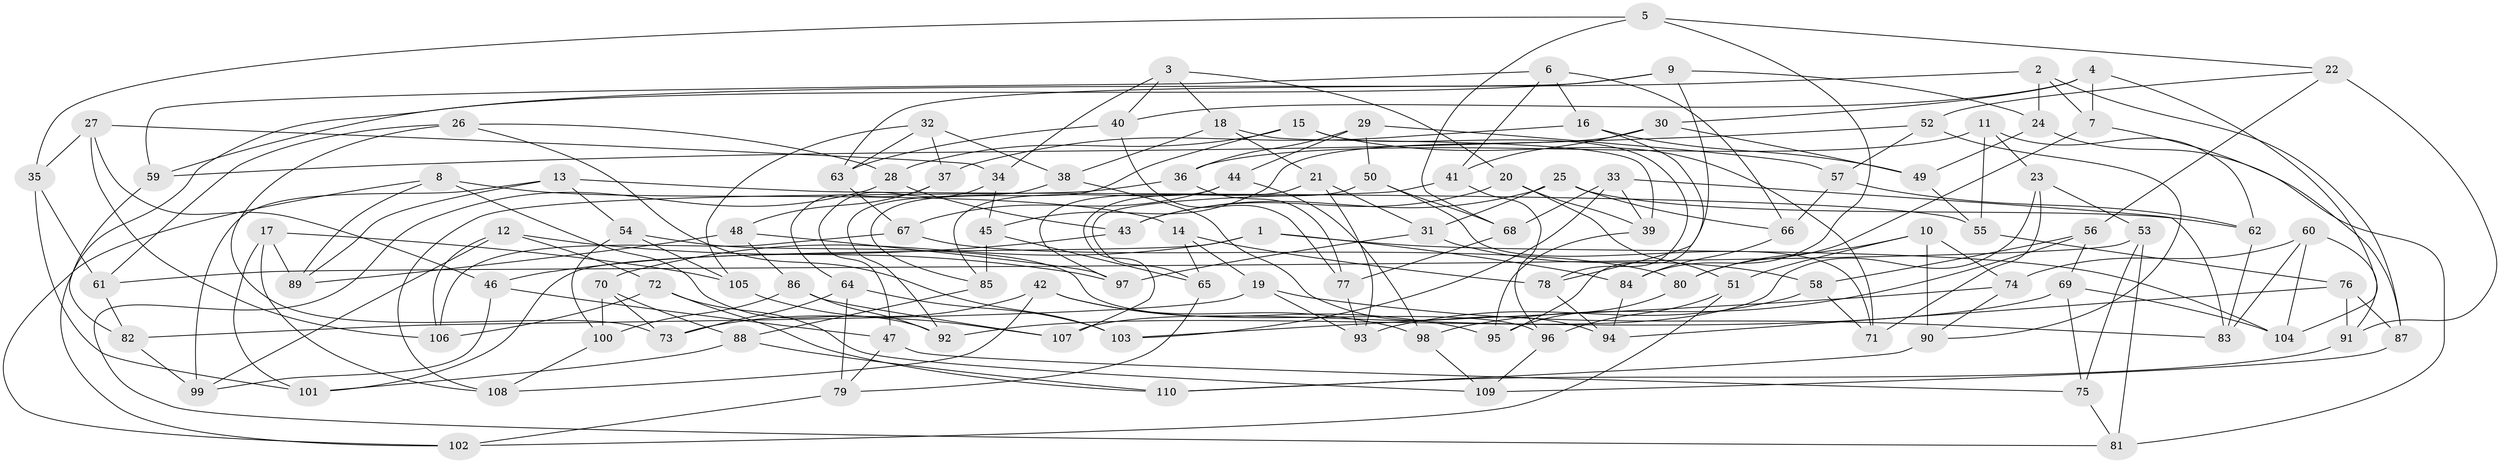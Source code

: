// Generated by graph-tools (version 1.1) at 2025/03/03/09/25 03:03:07]
// undirected, 110 vertices, 220 edges
graph export_dot {
graph [start="1"]
  node [color=gray90,style=filled];
  1;
  2;
  3;
  4;
  5;
  6;
  7;
  8;
  9;
  10;
  11;
  12;
  13;
  14;
  15;
  16;
  17;
  18;
  19;
  20;
  21;
  22;
  23;
  24;
  25;
  26;
  27;
  28;
  29;
  30;
  31;
  32;
  33;
  34;
  35;
  36;
  37;
  38;
  39;
  40;
  41;
  42;
  43;
  44;
  45;
  46;
  47;
  48;
  49;
  50;
  51;
  52;
  53;
  54;
  55;
  56;
  57;
  58;
  59;
  60;
  61;
  62;
  63;
  64;
  65;
  66;
  67;
  68;
  69;
  70;
  71;
  72;
  73;
  74;
  75;
  76;
  77;
  78;
  79;
  80;
  81;
  82;
  83;
  84;
  85;
  86;
  87;
  88;
  89;
  90;
  91;
  92;
  93;
  94;
  95;
  96;
  97;
  98;
  99;
  100;
  101;
  102;
  103;
  104;
  105;
  106;
  107;
  108;
  109;
  110;
  1 -- 84;
  1 -- 70;
  1 -- 101;
  1 -- 104;
  2 -- 7;
  2 -- 59;
  2 -- 87;
  2 -- 24;
  3 -- 20;
  3 -- 18;
  3 -- 34;
  3 -- 40;
  4 -- 7;
  4 -- 30;
  4 -- 104;
  4 -- 40;
  5 -- 68;
  5 -- 22;
  5 -- 35;
  5 -- 84;
  6 -- 66;
  6 -- 59;
  6 -- 41;
  6 -- 16;
  7 -- 87;
  7 -- 80;
  8 -- 92;
  8 -- 89;
  8 -- 102;
  8 -- 14;
  9 -- 78;
  9 -- 63;
  9 -- 102;
  9 -- 24;
  10 -- 51;
  10 -- 74;
  10 -- 90;
  10 -- 80;
  11 -- 62;
  11 -- 55;
  11 -- 23;
  11 -- 36;
  12 -- 97;
  12 -- 72;
  12 -- 99;
  12 -- 106;
  13 -- 54;
  13 -- 89;
  13 -- 55;
  13 -- 99;
  14 -- 78;
  14 -- 65;
  14 -- 19;
  15 -- 78;
  15 -- 85;
  15 -- 71;
  15 -- 28;
  16 -- 95;
  16 -- 37;
  16 -- 49;
  17 -- 108;
  17 -- 105;
  17 -- 101;
  17 -- 89;
  18 -- 39;
  18 -- 21;
  18 -- 38;
  19 -- 93;
  19 -- 82;
  19 -- 83;
  20 -- 43;
  20 -- 39;
  20 -- 51;
  21 -- 31;
  21 -- 97;
  21 -- 93;
  22 -- 52;
  22 -- 91;
  22 -- 56;
  23 -- 53;
  23 -- 107;
  23 -- 71;
  24 -- 81;
  24 -- 49;
  25 -- 62;
  25 -- 31;
  25 -- 66;
  25 -- 43;
  26 -- 73;
  26 -- 61;
  26 -- 103;
  26 -- 28;
  27 -- 34;
  27 -- 106;
  27 -- 46;
  27 -- 35;
  28 -- 43;
  28 -- 81;
  29 -- 36;
  29 -- 44;
  29 -- 57;
  29 -- 50;
  30 -- 49;
  30 -- 45;
  30 -- 41;
  31 -- 97;
  31 -- 58;
  32 -- 105;
  32 -- 38;
  32 -- 37;
  32 -- 63;
  33 -- 68;
  33 -- 39;
  33 -- 83;
  33 -- 103;
  34 -- 45;
  34 -- 47;
  35 -- 61;
  35 -- 101;
  36 -- 77;
  36 -- 108;
  37 -- 64;
  37 -- 48;
  38 -- 94;
  38 -- 92;
  39 -- 95;
  40 -- 77;
  40 -- 63;
  41 -- 65;
  41 -- 96;
  42 -- 95;
  42 -- 98;
  42 -- 73;
  42 -- 108;
  43 -- 46;
  44 -- 67;
  44 -- 85;
  44 -- 98;
  45 -- 85;
  45 -- 65;
  46 -- 99;
  46 -- 47;
  47 -- 79;
  47 -- 75;
  48 -- 86;
  48 -- 97;
  48 -- 89;
  49 -- 55;
  50 -- 68;
  50 -- 71;
  50 -- 107;
  51 -- 96;
  51 -- 102;
  52 -- 59;
  52 -- 90;
  52 -- 57;
  53 -- 61;
  53 -- 75;
  53 -- 81;
  54 -- 96;
  54 -- 100;
  54 -- 105;
  55 -- 76;
  56 -- 69;
  56 -- 58;
  56 -- 98;
  57 -- 62;
  57 -- 66;
  58 -- 93;
  58 -- 71;
  59 -- 82;
  60 -- 74;
  60 -- 83;
  60 -- 104;
  60 -- 91;
  61 -- 82;
  62 -- 83;
  63 -- 67;
  64 -- 103;
  64 -- 73;
  64 -- 79;
  65 -- 79;
  66 -- 84;
  67 -- 80;
  67 -- 106;
  68 -- 77;
  69 -- 92;
  69 -- 104;
  69 -- 75;
  70 -- 100;
  70 -- 88;
  70 -- 73;
  72 -- 110;
  72 -- 109;
  72 -- 106;
  74 -- 103;
  74 -- 90;
  75 -- 81;
  76 -- 94;
  76 -- 87;
  76 -- 91;
  77 -- 93;
  78 -- 94;
  79 -- 102;
  80 -- 95;
  82 -- 99;
  84 -- 94;
  85 -- 88;
  86 -- 100;
  86 -- 107;
  86 -- 92;
  87 -- 109;
  88 -- 101;
  88 -- 110;
  90 -- 110;
  91 -- 110;
  96 -- 109;
  98 -- 109;
  100 -- 108;
  105 -- 107;
}
